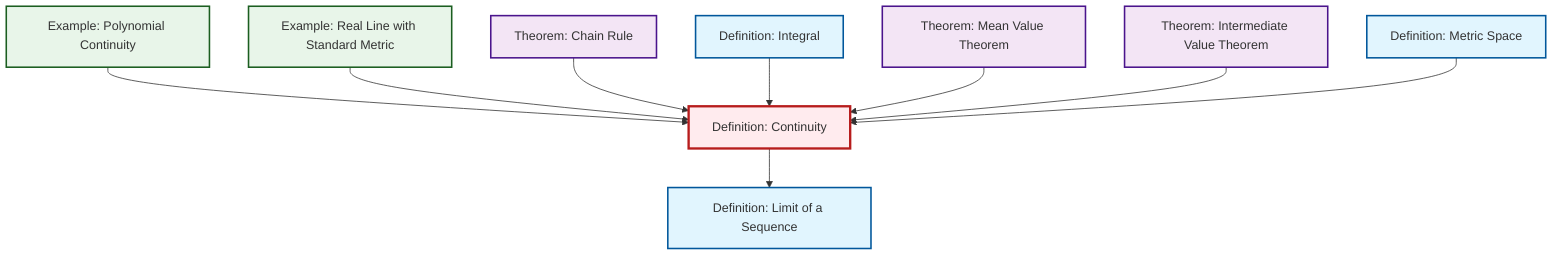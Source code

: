 graph TD
    classDef definition fill:#e1f5fe,stroke:#01579b,stroke-width:2px
    classDef theorem fill:#f3e5f5,stroke:#4a148c,stroke-width:2px
    classDef axiom fill:#fff3e0,stroke:#e65100,stroke-width:2px
    classDef example fill:#e8f5e9,stroke:#1b5e20,stroke-width:2px
    classDef current fill:#ffebee,stroke:#b71c1c,stroke-width:3px
    thm-intermediate-value["Theorem: Intermediate Value Theorem"]:::theorem
    def-integral["Definition: Integral"]:::definition
    def-continuity["Definition: Continuity"]:::definition
    thm-mean-value["Theorem: Mean Value Theorem"]:::theorem
    def-metric-space["Definition: Metric Space"]:::definition
    ex-real-line-metric["Example: Real Line with Standard Metric"]:::example
    def-limit["Definition: Limit of a Sequence"]:::definition
    thm-chain-rule["Theorem: Chain Rule"]:::theorem
    ex-polynomial-continuity["Example: Polynomial Continuity"]:::example
    def-continuity --> def-limit
    ex-polynomial-continuity --> def-continuity
    ex-real-line-metric --> def-continuity
    thm-chain-rule --> def-continuity
    def-integral --> def-continuity
    thm-mean-value --> def-continuity
    thm-intermediate-value --> def-continuity
    def-metric-space --> def-continuity
    class def-continuity current